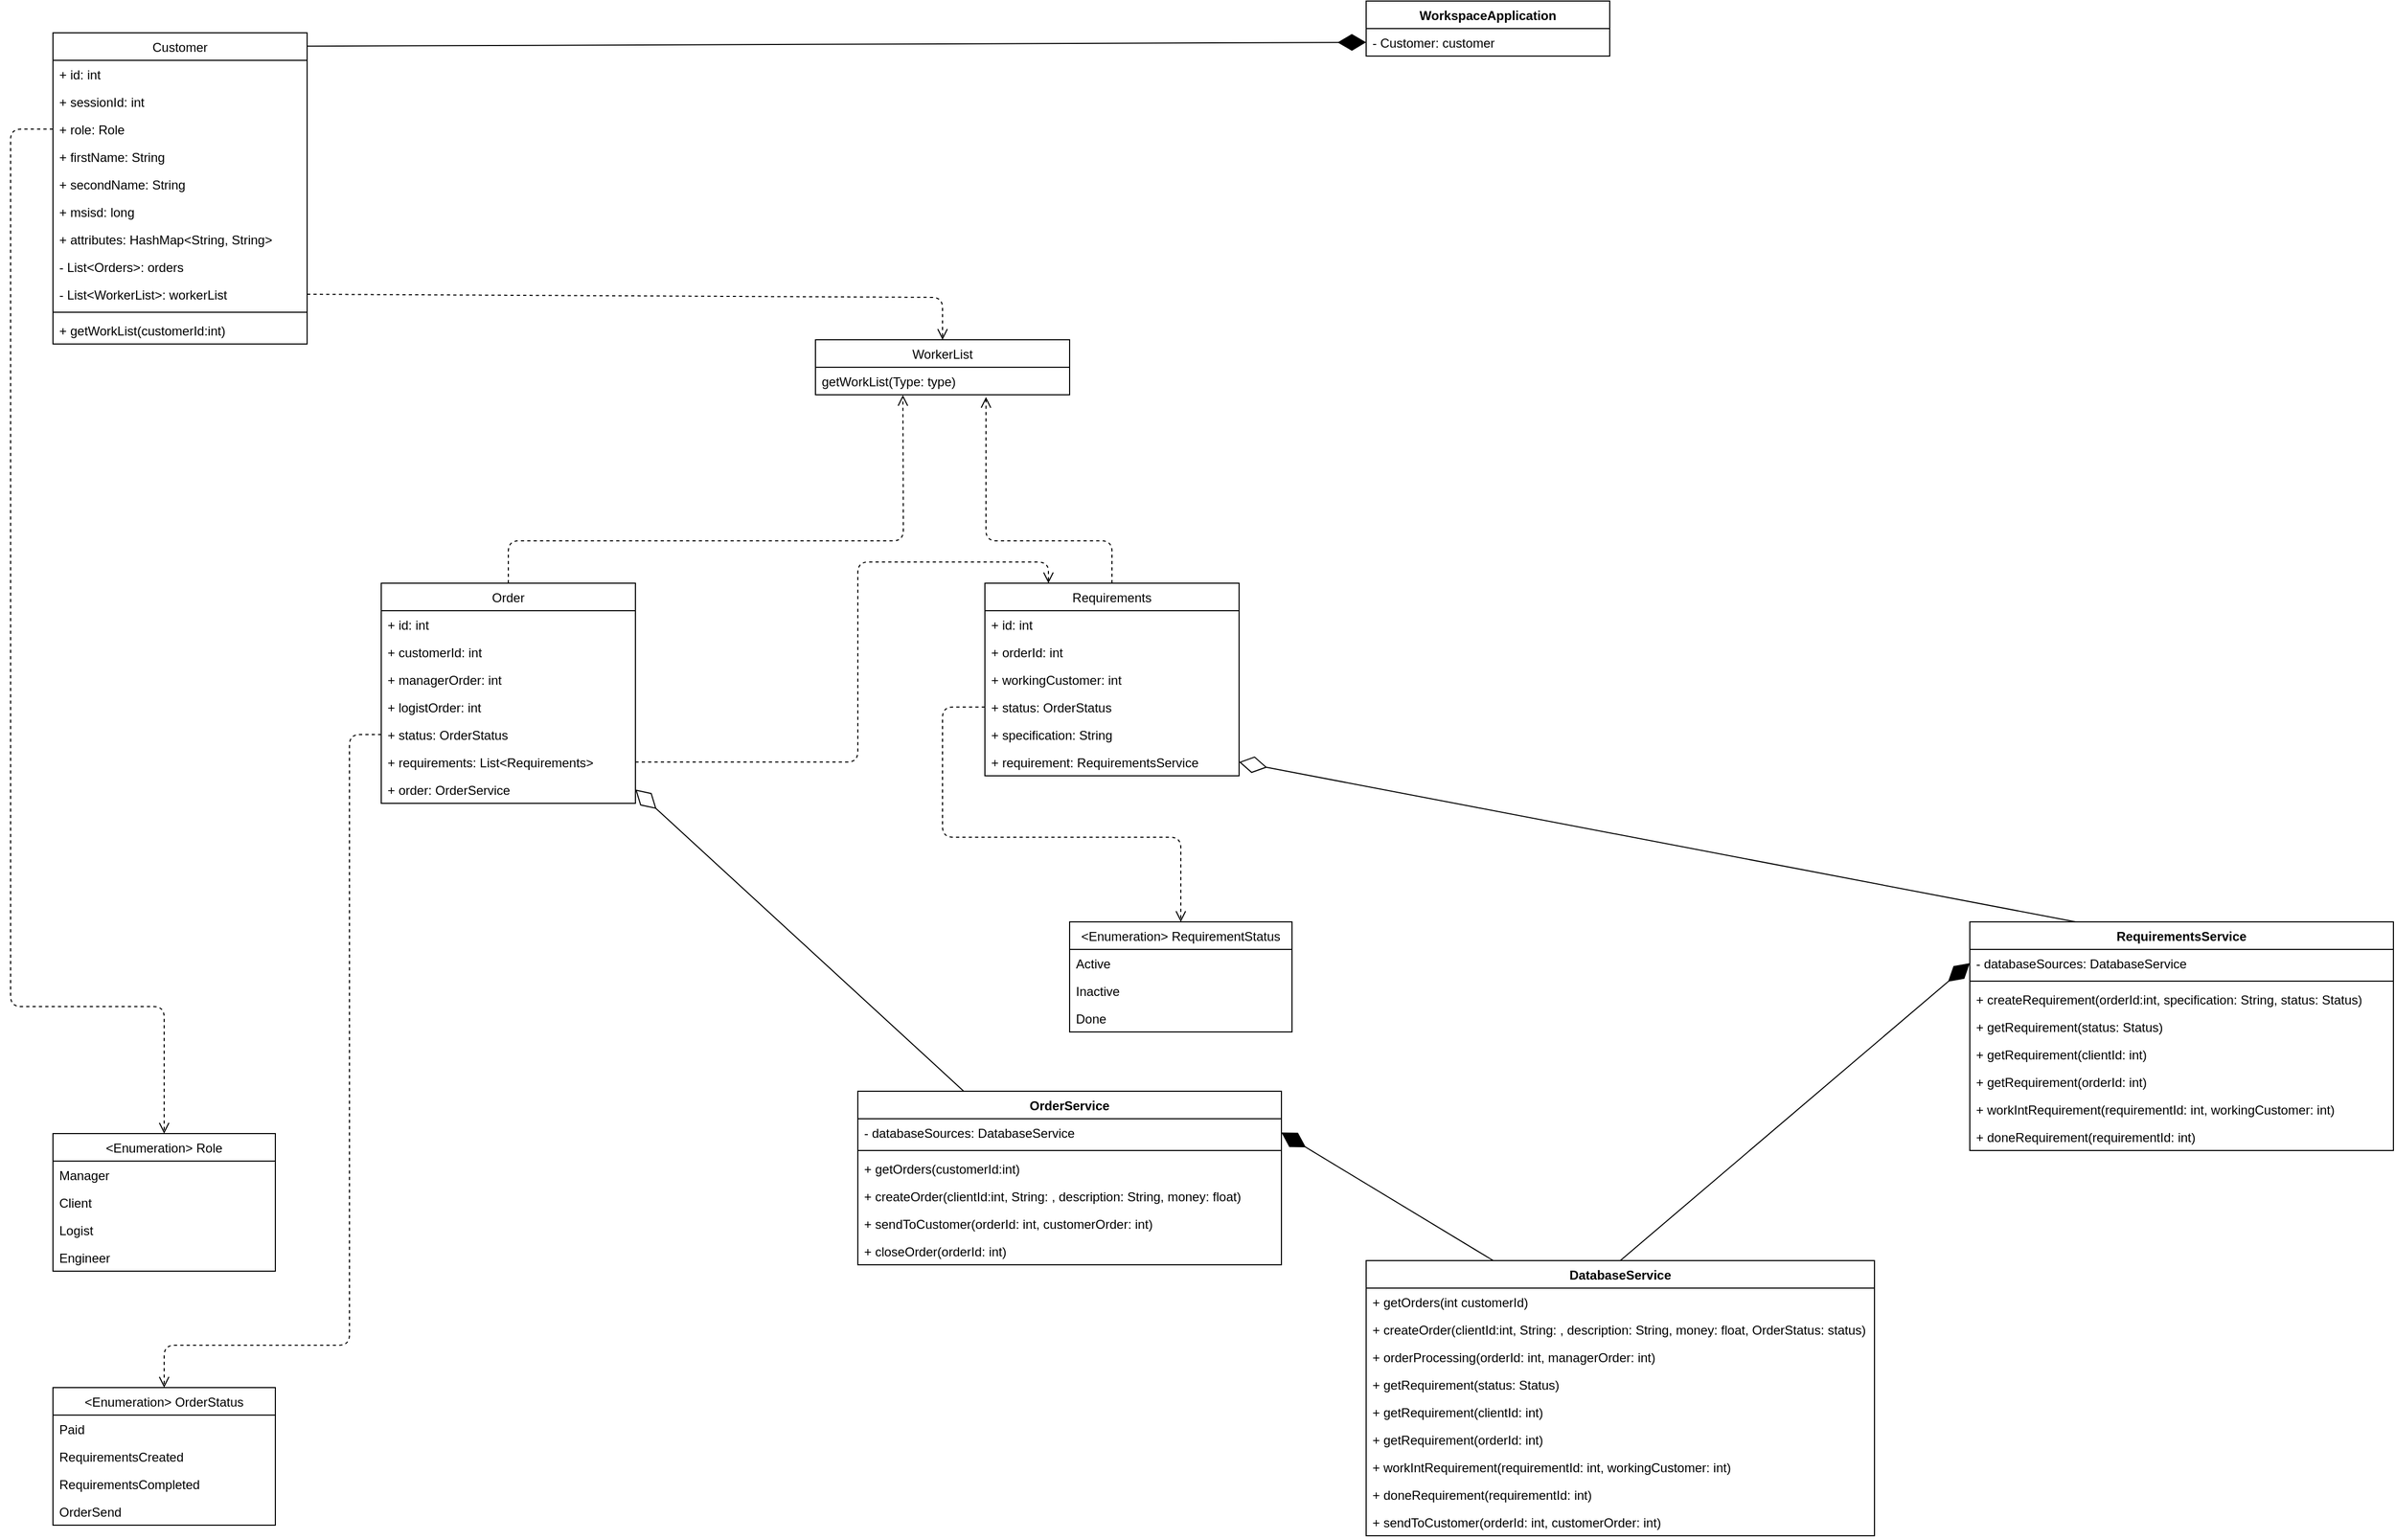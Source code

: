 <mxfile version="14.6.13" type="device"><diagram id="EafP1z1ckfymImBEv599" name="Страница 1"><mxGraphModel dx="2844" dy="1644" grid="1" gridSize="10" guides="1" tooltips="1" connect="1" arrows="1" fold="1" page="1" pageScale="1" pageWidth="2336" pageHeight="1654" math="0" shadow="0"><root><mxCell id="0"/><mxCell id="1" parent="0"/><mxCell id="P5ubz7tzFDaC6jti5Cvz-68" value="OrderService" style="swimlane;fontStyle=1;align=center;verticalAlign=top;childLayout=stackLayout;horizontal=1;startSize=26;horizontalStack=0;resizeParent=1;resizeParentMax=0;resizeLast=0;collapsible=1;marginBottom=0;" parent="1" vertex="1"><mxGeometry x="850" y="1150" width="400" height="164" as="geometry"/></mxCell><mxCell id="aYh3kv7yIz2k3AiXqjgW-58" value="- databaseSources: DatabaseService" style="text;strokeColor=none;fillColor=none;align=left;verticalAlign=top;spacingLeft=4;spacingRight=4;overflow=hidden;rotatable=0;points=[[0,0.5],[1,0.5]];portConstraint=eastwest;" vertex="1" parent="P5ubz7tzFDaC6jti5Cvz-68"><mxGeometry y="26" width="400" height="26" as="geometry"/></mxCell><mxCell id="aYh3kv7yIz2k3AiXqjgW-57" value="" style="line;strokeWidth=1;fillColor=none;align=left;verticalAlign=middle;spacingTop=-1;spacingLeft=3;spacingRight=3;rotatable=0;labelPosition=right;points=[];portConstraint=eastwest;" vertex="1" parent="P5ubz7tzFDaC6jti5Cvz-68"><mxGeometry y="52" width="400" height="8" as="geometry"/></mxCell><mxCell id="P5ubz7tzFDaC6jti5Cvz-71" value="+ getOrders(customerId:int)" style="text;strokeColor=none;fillColor=none;align=left;verticalAlign=top;spacingLeft=4;spacingRight=4;overflow=hidden;rotatable=0;points=[[0,0.5],[1,0.5]];portConstraint=eastwest;" parent="P5ubz7tzFDaC6jti5Cvz-68" vertex="1"><mxGeometry y="60" width="400" height="26" as="geometry"/></mxCell><mxCell id="P5ubz7tzFDaC6jti5Cvz-72" value="+ createOrder(clientId:int, String: , description: String, money: float)" style="text;strokeColor=none;fillColor=none;align=left;verticalAlign=top;spacingLeft=4;spacingRight=4;overflow=hidden;rotatable=0;points=[[0,0.5],[1,0.5]];portConstraint=eastwest;" parent="P5ubz7tzFDaC6jti5Cvz-68" vertex="1"><mxGeometry y="86" width="400" height="26" as="geometry"/></mxCell><mxCell id="aYh3kv7yIz2k3AiXqjgW-148" value="+ sendToCustomer(orderId: int, customerOrder: int)" style="text;strokeColor=none;fillColor=none;align=left;verticalAlign=top;spacingLeft=4;spacingRight=4;overflow=hidden;rotatable=0;points=[[0,0.5],[1,0.5]];portConstraint=eastwest;" vertex="1" parent="P5ubz7tzFDaC6jti5Cvz-68"><mxGeometry y="112" width="400" height="26" as="geometry"/></mxCell><mxCell id="P5ubz7tzFDaC6jti5Cvz-73" value="+ closeOrder(orderId: int)" style="text;strokeColor=none;fillColor=none;align=left;verticalAlign=top;spacingLeft=4;spacingRight=4;overflow=hidden;rotatable=0;points=[[0,0.5],[1,0.5]];portConstraint=eastwest;" parent="P5ubz7tzFDaC6jti5Cvz-68" vertex="1"><mxGeometry y="138" width="400" height="26" as="geometry"/></mxCell><mxCell id="aYh3kv7yIz2k3AiXqjgW-2" value="Customer" style="swimlane;fontStyle=0;childLayout=stackLayout;horizontal=1;startSize=26;fillColor=none;horizontalStack=0;resizeParent=1;resizeParentMax=0;resizeLast=0;collapsible=1;marginBottom=0;" vertex="1" parent="1"><mxGeometry x="90" y="150" width="240" height="294" as="geometry"/></mxCell><mxCell id="aYh3kv7yIz2k3AiXqjgW-3" value="+ id: int" style="text;strokeColor=none;fillColor=none;align=left;verticalAlign=top;spacingLeft=4;spacingRight=4;overflow=hidden;rotatable=0;points=[[0,0.5],[1,0.5]];portConstraint=eastwest;" vertex="1" parent="aYh3kv7yIz2k3AiXqjgW-2"><mxGeometry y="26" width="240" height="26" as="geometry"/></mxCell><mxCell id="aYh3kv7yIz2k3AiXqjgW-100" value="+ sessionId: int" style="text;strokeColor=none;fillColor=none;align=left;verticalAlign=top;spacingLeft=4;spacingRight=4;overflow=hidden;rotatable=0;points=[[0,0.5],[1,0.5]];portConstraint=eastwest;" vertex="1" parent="aYh3kv7yIz2k3AiXqjgW-2"><mxGeometry y="52" width="240" height="26" as="geometry"/></mxCell><mxCell id="aYh3kv7yIz2k3AiXqjgW-10" value="+ role: Role" style="text;strokeColor=none;fillColor=none;align=left;verticalAlign=top;spacingLeft=4;spacingRight=4;overflow=hidden;rotatable=0;points=[[0,0.5],[1,0.5]];portConstraint=eastwest;" vertex="1" parent="aYh3kv7yIz2k3AiXqjgW-2"><mxGeometry y="78" width="240" height="26" as="geometry"/></mxCell><mxCell id="aYh3kv7yIz2k3AiXqjgW-4" value="+ firstName: String" style="text;strokeColor=none;fillColor=none;align=left;verticalAlign=top;spacingLeft=4;spacingRight=4;overflow=hidden;rotatable=0;points=[[0,0.5],[1,0.5]];portConstraint=eastwest;" vertex="1" parent="aYh3kv7yIz2k3AiXqjgW-2"><mxGeometry y="104" width="240" height="26" as="geometry"/></mxCell><mxCell id="aYh3kv7yIz2k3AiXqjgW-8" value="+ secondName: String" style="text;strokeColor=none;fillColor=none;align=left;verticalAlign=top;spacingLeft=4;spacingRight=4;overflow=hidden;rotatable=0;points=[[0,0.5],[1,0.5]];portConstraint=eastwest;" vertex="1" parent="aYh3kv7yIz2k3AiXqjgW-2"><mxGeometry y="130" width="240" height="26" as="geometry"/></mxCell><mxCell id="aYh3kv7yIz2k3AiXqjgW-9" value="+ msisd: long" style="text;strokeColor=none;fillColor=none;align=left;verticalAlign=top;spacingLeft=4;spacingRight=4;overflow=hidden;rotatable=0;points=[[0,0.5],[1,0.5]];portConstraint=eastwest;" vertex="1" parent="aYh3kv7yIz2k3AiXqjgW-2"><mxGeometry y="156" width="240" height="26" as="geometry"/></mxCell><mxCell id="aYh3kv7yIz2k3AiXqjgW-44" value="+ attributes: HashMap&lt;String, String&gt;" style="text;strokeColor=none;fillColor=none;align=left;verticalAlign=top;spacingLeft=4;spacingRight=4;overflow=hidden;rotatable=0;points=[[0,0.5],[1,0.5]];portConstraint=eastwest;" vertex="1" parent="aYh3kv7yIz2k3AiXqjgW-2"><mxGeometry y="182" width="240" height="26" as="geometry"/></mxCell><mxCell id="aYh3kv7yIz2k3AiXqjgW-116" value="- List&lt;Orders&gt;: orders" style="text;strokeColor=none;fillColor=none;align=left;verticalAlign=top;spacingLeft=4;spacingRight=4;overflow=hidden;rotatable=0;points=[[0,0.5],[1,0.5]];portConstraint=eastwest;" vertex="1" parent="aYh3kv7yIz2k3AiXqjgW-2"><mxGeometry y="208" width="240" height="26" as="geometry"/></mxCell><mxCell id="aYh3kv7yIz2k3AiXqjgW-117" value="- List&lt;WorkerList&gt;: workerList" style="text;strokeColor=none;fillColor=none;align=left;verticalAlign=top;spacingLeft=4;spacingRight=4;overflow=hidden;rotatable=0;points=[[0,0.5],[1,0.5]];portConstraint=eastwest;" vertex="1" parent="aYh3kv7yIz2k3AiXqjgW-2"><mxGeometry y="234" width="240" height="26" as="geometry"/></mxCell><mxCell id="aYh3kv7yIz2k3AiXqjgW-118" value="" style="line;strokeWidth=1;fillColor=none;align=left;verticalAlign=middle;spacingTop=-1;spacingLeft=3;spacingRight=3;rotatable=0;labelPosition=right;points=[];portConstraint=eastwest;" vertex="1" parent="aYh3kv7yIz2k3AiXqjgW-2"><mxGeometry y="260" width="240" height="8" as="geometry"/></mxCell><mxCell id="aYh3kv7yIz2k3AiXqjgW-119" value="+ getWorkList(customerId:int)" style="text;strokeColor=none;fillColor=none;align=left;verticalAlign=top;spacingLeft=4;spacingRight=4;overflow=hidden;rotatable=0;points=[[0,0.5],[1,0.5]];portConstraint=eastwest;" vertex="1" parent="aYh3kv7yIz2k3AiXqjgW-2"><mxGeometry y="268" width="240" height="26" as="geometry"/></mxCell><mxCell id="aYh3kv7yIz2k3AiXqjgW-11" value="&lt;Enumeration&gt; Role" style="swimlane;fontStyle=0;childLayout=stackLayout;horizontal=1;startSize=26;fillColor=none;horizontalStack=0;resizeParent=1;resizeParentMax=0;resizeLast=0;collapsible=1;marginBottom=0;" vertex="1" parent="1"><mxGeometry x="90" y="1190" width="210" height="130" as="geometry"/></mxCell><mxCell id="aYh3kv7yIz2k3AiXqjgW-15" value="Manager" style="text;strokeColor=none;fillColor=none;align=left;verticalAlign=top;spacingLeft=4;spacingRight=4;overflow=hidden;rotatable=0;points=[[0,0.5],[1,0.5]];portConstraint=eastwest;" vertex="1" parent="aYh3kv7yIz2k3AiXqjgW-11"><mxGeometry y="26" width="210" height="26" as="geometry"/></mxCell><mxCell id="aYh3kv7yIz2k3AiXqjgW-16" value="Client" style="text;strokeColor=none;fillColor=none;align=left;verticalAlign=top;spacingLeft=4;spacingRight=4;overflow=hidden;rotatable=0;points=[[0,0.5],[1,0.5]];portConstraint=eastwest;" vertex="1" parent="aYh3kv7yIz2k3AiXqjgW-11"><mxGeometry y="52" width="210" height="26" as="geometry"/></mxCell><mxCell id="aYh3kv7yIz2k3AiXqjgW-17" value="Logist" style="text;strokeColor=none;fillColor=none;align=left;verticalAlign=top;spacingLeft=4;spacingRight=4;overflow=hidden;rotatable=0;points=[[0,0.5],[1,0.5]];portConstraint=eastwest;" vertex="1" parent="aYh3kv7yIz2k3AiXqjgW-11"><mxGeometry y="78" width="210" height="26" as="geometry"/></mxCell><mxCell id="aYh3kv7yIz2k3AiXqjgW-18" value="Engineer" style="text;strokeColor=none;fillColor=none;align=left;verticalAlign=top;spacingLeft=4;spacingRight=4;overflow=hidden;rotatable=0;points=[[0,0.5],[1,0.5]];portConstraint=eastwest;" vertex="1" parent="aYh3kv7yIz2k3AiXqjgW-11"><mxGeometry y="104" width="210" height="26" as="geometry"/></mxCell><mxCell id="aYh3kv7yIz2k3AiXqjgW-19" value="" style="html=1;verticalAlign=bottom;endArrow=open;dashed=1;endSize=8;exitX=0;exitY=0.5;exitDx=0;exitDy=0;entryX=0.5;entryY=0;entryDx=0;entryDy=0;" edge="1" parent="1" source="aYh3kv7yIz2k3AiXqjgW-10" target="aYh3kv7yIz2k3AiXqjgW-11"><mxGeometry relative="1" as="geometry"><mxPoint x="700" y="1020" as="sourcePoint"/><mxPoint x="620" y="1020" as="targetPoint"/><Array as="points"><mxPoint x="50" y="241"/><mxPoint x="50" y="1070"/><mxPoint x="195" y="1070"/><mxPoint x="195" y="1110"/></Array></mxGeometry></mxCell><mxCell id="aYh3kv7yIz2k3AiXqjgW-50" value="DatabaseService" style="swimlane;fontStyle=1;align=center;verticalAlign=top;childLayout=stackLayout;horizontal=1;startSize=26;horizontalStack=0;resizeParent=1;resizeParentMax=0;resizeLast=0;collapsible=1;marginBottom=0;" vertex="1" parent="1"><mxGeometry x="1330" y="1310" width="480" height="260" as="geometry"/></mxCell><mxCell id="aYh3kv7yIz2k3AiXqjgW-53" value="+ getOrders(int customerId)" style="text;strokeColor=none;fillColor=none;align=left;verticalAlign=top;spacingLeft=4;spacingRight=4;overflow=hidden;rotatable=0;points=[[0,0.5],[1,0.5]];portConstraint=eastwest;" vertex="1" parent="aYh3kv7yIz2k3AiXqjgW-50"><mxGeometry y="26" width="480" height="26" as="geometry"/></mxCell><mxCell id="aYh3kv7yIz2k3AiXqjgW-60" value="+ createOrder(clientId:int, String: , description: String, money: float, OrderStatus: status)" style="text;strokeColor=none;fillColor=none;align=left;verticalAlign=top;spacingLeft=4;spacingRight=4;overflow=hidden;rotatable=0;points=[[0,0.5],[1,0.5]];portConstraint=eastwest;" vertex="1" parent="aYh3kv7yIz2k3AiXqjgW-50"><mxGeometry y="52" width="480" height="26" as="geometry"/></mxCell><mxCell id="aYh3kv7yIz2k3AiXqjgW-150" value="+ orderProcessing(orderId: int, managerOrder: int)" style="text;strokeColor=none;fillColor=none;align=left;verticalAlign=top;spacingLeft=4;spacingRight=4;overflow=hidden;rotatable=0;points=[[0,0.5],[1,0.5]];portConstraint=eastwest;" vertex="1" parent="aYh3kv7yIz2k3AiXqjgW-50"><mxGeometry y="78" width="480" height="26" as="geometry"/></mxCell><mxCell id="aYh3kv7yIz2k3AiXqjgW-142" value="+ getRequirement(status: Status)" style="text;strokeColor=none;fillColor=none;align=left;verticalAlign=top;spacingLeft=4;spacingRight=4;overflow=hidden;rotatable=0;points=[[0,0.5],[1,0.5]];portConstraint=eastwest;" vertex="1" parent="aYh3kv7yIz2k3AiXqjgW-50"><mxGeometry y="104" width="480" height="26" as="geometry"/></mxCell><mxCell id="aYh3kv7yIz2k3AiXqjgW-143" value="+ getRequirement(clientId: int)" style="text;strokeColor=none;fillColor=none;align=left;verticalAlign=top;spacingLeft=4;spacingRight=4;overflow=hidden;rotatable=0;points=[[0,0.5],[1,0.5]];portConstraint=eastwest;" vertex="1" parent="aYh3kv7yIz2k3AiXqjgW-50"><mxGeometry y="130" width="480" height="26" as="geometry"/></mxCell><mxCell id="aYh3kv7yIz2k3AiXqjgW-144" value="+ getRequirement(orderId: int)" style="text;strokeColor=none;fillColor=none;align=left;verticalAlign=top;spacingLeft=4;spacingRight=4;overflow=hidden;rotatable=0;points=[[0,0.5],[1,0.5]];portConstraint=eastwest;" vertex="1" parent="aYh3kv7yIz2k3AiXqjgW-50"><mxGeometry y="156" width="480" height="26" as="geometry"/></mxCell><mxCell id="aYh3kv7yIz2k3AiXqjgW-147" value="+ workIntRequirement(requirementId: int, workingCustomer: int)" style="text;strokeColor=none;fillColor=none;align=left;verticalAlign=top;spacingLeft=4;spacingRight=4;overflow=hidden;rotatable=0;points=[[0,0.5],[1,0.5]];portConstraint=eastwest;" vertex="1" parent="aYh3kv7yIz2k3AiXqjgW-50"><mxGeometry y="182" width="480" height="26" as="geometry"/></mxCell><mxCell id="aYh3kv7yIz2k3AiXqjgW-145" value="+ doneRequirement(requirementId: int)" style="text;strokeColor=none;fillColor=none;align=left;verticalAlign=top;spacingLeft=4;spacingRight=4;overflow=hidden;rotatable=0;points=[[0,0.5],[1,0.5]];portConstraint=eastwest;" vertex="1" parent="aYh3kv7yIz2k3AiXqjgW-50"><mxGeometry y="208" width="480" height="26" as="geometry"/></mxCell><mxCell id="aYh3kv7yIz2k3AiXqjgW-149" value="+ sendToCustomer(orderId: int, customerOrder: int)" style="text;strokeColor=none;fillColor=none;align=left;verticalAlign=top;spacingLeft=4;spacingRight=4;overflow=hidden;rotatable=0;points=[[0,0.5],[1,0.5]];portConstraint=eastwest;" vertex="1" parent="aYh3kv7yIz2k3AiXqjgW-50"><mxGeometry y="234" width="480" height="26" as="geometry"/></mxCell><mxCell id="aYh3kv7yIz2k3AiXqjgW-59" value="" style="endArrow=diamondThin;endFill=1;endSize=24;html=1;exitX=0.25;exitY=0;exitDx=0;exitDy=0;entryX=1;entryY=0.5;entryDx=0;entryDy=0;" edge="1" parent="1" source="aYh3kv7yIz2k3AiXqjgW-50" target="aYh3kv7yIz2k3AiXqjgW-58"><mxGeometry width="160" relative="1" as="geometry"><mxPoint x="570" y="1588" as="sourcePoint"/><mxPoint x="500" y="1397" as="targetPoint"/></mxGeometry></mxCell><mxCell id="aYh3kv7yIz2k3AiXqjgW-61" value="&lt;Enumeration&gt; OrderStatus" style="swimlane;fontStyle=0;childLayout=stackLayout;horizontal=1;startSize=26;fillColor=none;horizontalStack=0;resizeParent=1;resizeParentMax=0;resizeLast=0;collapsible=1;marginBottom=0;" vertex="1" parent="1"><mxGeometry x="90" y="1430" width="210" height="130" as="geometry"/></mxCell><mxCell id="aYh3kv7yIz2k3AiXqjgW-62" value="Paid" style="text;strokeColor=none;fillColor=none;align=left;verticalAlign=top;spacingLeft=4;spacingRight=4;overflow=hidden;rotatable=0;points=[[0,0.5],[1,0.5]];portConstraint=eastwest;" vertex="1" parent="aYh3kv7yIz2k3AiXqjgW-61"><mxGeometry y="26" width="210" height="26" as="geometry"/></mxCell><mxCell id="aYh3kv7yIz2k3AiXqjgW-63" value="RequirementsCreated" style="text;strokeColor=none;fillColor=none;align=left;verticalAlign=top;spacingLeft=4;spacingRight=4;overflow=hidden;rotatable=0;points=[[0,0.5],[1,0.5]];portConstraint=eastwest;" vertex="1" parent="aYh3kv7yIz2k3AiXqjgW-61"><mxGeometry y="52" width="210" height="26" as="geometry"/></mxCell><mxCell id="aYh3kv7yIz2k3AiXqjgW-64" value="RequirementsСompleted" style="text;strokeColor=none;fillColor=none;align=left;verticalAlign=top;spacingLeft=4;spacingRight=4;overflow=hidden;rotatable=0;points=[[0,0.5],[1,0.5]];portConstraint=eastwest;" vertex="1" parent="aYh3kv7yIz2k3AiXqjgW-61"><mxGeometry y="78" width="210" height="26" as="geometry"/></mxCell><mxCell id="aYh3kv7yIz2k3AiXqjgW-65" value="OrderSend" style="text;strokeColor=none;fillColor=none;align=left;verticalAlign=top;spacingLeft=4;spacingRight=4;overflow=hidden;rotatable=0;points=[[0,0.5],[1,0.5]];portConstraint=eastwest;" vertex="1" parent="aYh3kv7yIz2k3AiXqjgW-61"><mxGeometry y="104" width="210" height="26" as="geometry"/></mxCell><mxCell id="aYh3kv7yIz2k3AiXqjgW-66" value="&lt;Enumeration&gt; RequirementStatus" style="swimlane;fontStyle=0;childLayout=stackLayout;horizontal=1;startSize=26;fillColor=none;horizontalStack=0;resizeParent=1;resizeParentMax=0;resizeLast=0;collapsible=1;marginBottom=0;" vertex="1" parent="1"><mxGeometry x="1050" y="990" width="210" height="104" as="geometry"/></mxCell><mxCell id="aYh3kv7yIz2k3AiXqjgW-67" value="Active" style="text;strokeColor=none;fillColor=none;align=left;verticalAlign=top;spacingLeft=4;spacingRight=4;overflow=hidden;rotatable=0;points=[[0,0.5],[1,0.5]];portConstraint=eastwest;" vertex="1" parent="aYh3kv7yIz2k3AiXqjgW-66"><mxGeometry y="26" width="210" height="26" as="geometry"/></mxCell><mxCell id="aYh3kv7yIz2k3AiXqjgW-68" value="Inactive" style="text;strokeColor=none;fillColor=none;align=left;verticalAlign=top;spacingLeft=4;spacingRight=4;overflow=hidden;rotatable=0;points=[[0,0.5],[1,0.5]];portConstraint=eastwest;" vertex="1" parent="aYh3kv7yIz2k3AiXqjgW-66"><mxGeometry y="52" width="210" height="26" as="geometry"/></mxCell><mxCell id="aYh3kv7yIz2k3AiXqjgW-69" value="Done" style="text;strokeColor=none;fillColor=none;align=left;verticalAlign=top;spacingLeft=4;spacingRight=4;overflow=hidden;rotatable=0;points=[[0,0.5],[1,0.5]];portConstraint=eastwest;" vertex="1" parent="aYh3kv7yIz2k3AiXqjgW-66"><mxGeometry y="78" width="210" height="26" as="geometry"/></mxCell><mxCell id="aYh3kv7yIz2k3AiXqjgW-71" value="Order" style="swimlane;fontStyle=0;childLayout=stackLayout;horizontal=1;startSize=26;fillColor=none;horizontalStack=0;resizeParent=1;resizeParentMax=0;resizeLast=0;collapsible=1;marginBottom=0;" vertex="1" parent="1"><mxGeometry x="400" y="670" width="240" height="208" as="geometry"/></mxCell><mxCell id="aYh3kv7yIz2k3AiXqjgW-72" value="+ id: int" style="text;strokeColor=none;fillColor=none;align=left;verticalAlign=top;spacingLeft=4;spacingRight=4;overflow=hidden;rotatable=0;points=[[0,0.5],[1,0.5]];portConstraint=eastwest;" vertex="1" parent="aYh3kv7yIz2k3AiXqjgW-71"><mxGeometry y="26" width="240" height="26" as="geometry"/></mxCell><mxCell id="aYh3kv7yIz2k3AiXqjgW-73" value="+ customerId: int" style="text;strokeColor=none;fillColor=none;align=left;verticalAlign=top;spacingLeft=4;spacingRight=4;overflow=hidden;rotatable=0;points=[[0,0.5],[1,0.5]];portConstraint=eastwest;" vertex="1" parent="aYh3kv7yIz2k3AiXqjgW-71"><mxGeometry y="52" width="240" height="26" as="geometry"/></mxCell><mxCell id="aYh3kv7yIz2k3AiXqjgW-88" value="+ managerOrder: int" style="text;strokeColor=none;fillColor=none;align=left;verticalAlign=top;spacingLeft=4;spacingRight=4;overflow=hidden;rotatable=0;points=[[0,0.5],[1,0.5]];portConstraint=eastwest;" vertex="1" parent="aYh3kv7yIz2k3AiXqjgW-71"><mxGeometry y="78" width="240" height="26" as="geometry"/></mxCell><mxCell id="aYh3kv7yIz2k3AiXqjgW-89" value="+ logistOrder: int" style="text;strokeColor=none;fillColor=none;align=left;verticalAlign=top;spacingLeft=4;spacingRight=4;overflow=hidden;rotatable=0;points=[[0,0.5],[1,0.5]];portConstraint=eastwest;" vertex="1" parent="aYh3kv7yIz2k3AiXqjgW-71"><mxGeometry y="104" width="240" height="26" as="geometry"/></mxCell><mxCell id="aYh3kv7yIz2k3AiXqjgW-74" value="+ status: OrderStatus" style="text;strokeColor=none;fillColor=none;align=left;verticalAlign=top;spacingLeft=4;spacingRight=4;overflow=hidden;rotatable=0;points=[[0,0.5],[1,0.5]];portConstraint=eastwest;" vertex="1" parent="aYh3kv7yIz2k3AiXqjgW-71"><mxGeometry y="130" width="240" height="26" as="geometry"/></mxCell><mxCell id="aYh3kv7yIz2k3AiXqjgW-90" value="+ requirements: List&lt;Requirements&gt;" style="text;strokeColor=none;fillColor=none;align=left;verticalAlign=top;spacingLeft=4;spacingRight=4;overflow=hidden;rotatable=0;points=[[0,0.5],[1,0.5]];portConstraint=eastwest;" vertex="1" parent="aYh3kv7yIz2k3AiXqjgW-71"><mxGeometry y="156" width="240" height="26" as="geometry"/></mxCell><mxCell id="aYh3kv7yIz2k3AiXqjgW-132" value="+ order: OrderService" style="text;strokeColor=none;fillColor=none;align=left;verticalAlign=top;spacingLeft=4;spacingRight=4;overflow=hidden;rotatable=0;points=[[0,0.5],[1,0.5]];portConstraint=eastwest;" vertex="1" parent="aYh3kv7yIz2k3AiXqjgW-71"><mxGeometry y="182" width="240" height="26" as="geometry"/></mxCell><mxCell id="aYh3kv7yIz2k3AiXqjgW-78" value="" style="html=1;verticalAlign=bottom;endArrow=open;dashed=1;endSize=8;exitX=0;exitY=0.5;exitDx=0;exitDy=0;entryX=0.5;entryY=0;entryDx=0;entryDy=0;" edge="1" parent="1" source="aYh3kv7yIz2k3AiXqjgW-74" target="aYh3kv7yIz2k3AiXqjgW-61"><mxGeometry relative="1" as="geometry"><mxPoint x="100" y="745.0" as="sourcePoint"/><mxPoint x="205" y="1200" as="targetPoint"/><Array as="points"><mxPoint x="370" y="813"/><mxPoint x="370" y="1050"/><mxPoint x="370" y="1390"/><mxPoint x="195" y="1390"/></Array></mxGeometry></mxCell><mxCell id="aYh3kv7yIz2k3AiXqjgW-79" value="Requirements" style="swimlane;fontStyle=0;childLayout=stackLayout;horizontal=1;startSize=26;fillColor=none;horizontalStack=0;resizeParent=1;resizeParentMax=0;resizeLast=0;collapsible=1;marginBottom=0;" vertex="1" parent="1"><mxGeometry x="970" y="670" width="240" height="182" as="geometry"/></mxCell><mxCell id="aYh3kv7yIz2k3AiXqjgW-80" value="+ id: int" style="text;strokeColor=none;fillColor=none;align=left;verticalAlign=top;spacingLeft=4;spacingRight=4;overflow=hidden;rotatable=0;points=[[0,0.5],[1,0.5]];portConstraint=eastwest;" vertex="1" parent="aYh3kv7yIz2k3AiXqjgW-79"><mxGeometry y="26" width="240" height="26" as="geometry"/></mxCell><mxCell id="aYh3kv7yIz2k3AiXqjgW-81" value="+ orderId: int" style="text;strokeColor=none;fillColor=none;align=left;verticalAlign=top;spacingLeft=4;spacingRight=4;overflow=hidden;rotatable=0;points=[[0,0.5],[1,0.5]];portConstraint=eastwest;" vertex="1" parent="aYh3kv7yIz2k3AiXqjgW-79"><mxGeometry y="52" width="240" height="26" as="geometry"/></mxCell><mxCell id="aYh3kv7yIz2k3AiXqjgW-87" value="+ workingCustomer: int" style="text;strokeColor=none;fillColor=none;align=left;verticalAlign=top;spacingLeft=4;spacingRight=4;overflow=hidden;rotatable=0;points=[[0,0.5],[1,0.5]];portConstraint=eastwest;" vertex="1" parent="aYh3kv7yIz2k3AiXqjgW-79"><mxGeometry y="78" width="240" height="26" as="geometry"/></mxCell><mxCell id="aYh3kv7yIz2k3AiXqjgW-82" value="+ status: OrderStatus" style="text;strokeColor=none;fillColor=none;align=left;verticalAlign=top;spacingLeft=4;spacingRight=4;overflow=hidden;rotatable=0;points=[[0,0.5],[1,0.5]];portConstraint=eastwest;" vertex="1" parent="aYh3kv7yIz2k3AiXqjgW-79"><mxGeometry y="104" width="240" height="26" as="geometry"/></mxCell><mxCell id="aYh3kv7yIz2k3AiXqjgW-83" value="+ specification: String" style="text;strokeColor=none;fillColor=none;align=left;verticalAlign=top;spacingLeft=4;spacingRight=4;overflow=hidden;rotatable=0;points=[[0,0.5],[1,0.5]];portConstraint=eastwest;" vertex="1" parent="aYh3kv7yIz2k3AiXqjgW-79"><mxGeometry y="130" width="240" height="26" as="geometry"/></mxCell><mxCell id="aYh3kv7yIz2k3AiXqjgW-135" value="+ requirement: RequirementsService" style="text;strokeColor=none;fillColor=none;align=left;verticalAlign=top;spacingLeft=4;spacingRight=4;overflow=hidden;rotatable=0;points=[[0,0.5],[1,0.5]];portConstraint=eastwest;" vertex="1" parent="aYh3kv7yIz2k3AiXqjgW-79"><mxGeometry y="156" width="240" height="26" as="geometry"/></mxCell><mxCell id="aYh3kv7yIz2k3AiXqjgW-86" value="" style="html=1;verticalAlign=bottom;endArrow=open;dashed=1;endSize=8;exitX=0;exitY=0.5;exitDx=0;exitDy=0;entryX=0.5;entryY=0;entryDx=0;entryDy=0;" edge="1" parent="1" source="aYh3kv7yIz2k3AiXqjgW-82" target="aYh3kv7yIz2k3AiXqjgW-66"><mxGeometry relative="1" as="geometry"><mxPoint x="540" y="771" as="sourcePoint"/><mxPoint x="205" y="1440" as="targetPoint"/><Array as="points"><mxPoint x="930" y="787"/><mxPoint x="930" y="910"/><mxPoint x="1155" y="910"/></Array></mxGeometry></mxCell><mxCell id="aYh3kv7yIz2k3AiXqjgW-92" value="WorkspaceApplication" style="swimlane;fontStyle=1;align=center;verticalAlign=top;childLayout=stackLayout;horizontal=1;startSize=26;horizontalStack=0;resizeParent=1;resizeParentMax=0;resizeLast=0;collapsible=1;marginBottom=0;" vertex="1" parent="1"><mxGeometry x="1330" y="120" width="230" height="52" as="geometry"/></mxCell><mxCell id="aYh3kv7yIz2k3AiXqjgW-93" value="- Customer: customer" style="text;strokeColor=none;fillColor=none;align=left;verticalAlign=top;spacingLeft=4;spacingRight=4;overflow=hidden;rotatable=0;points=[[0,0.5],[1,0.5]];portConstraint=eastwest;" vertex="1" parent="aYh3kv7yIz2k3AiXqjgW-92"><mxGeometry y="26" width="230" height="26" as="geometry"/></mxCell><mxCell id="aYh3kv7yIz2k3AiXqjgW-103" value="" style="endArrow=diamondThin;endFill=1;endSize=24;html=1;exitX=1.001;exitY=0.043;exitDx=0;exitDy=0;entryX=0;entryY=0.5;entryDx=0;entryDy=0;exitPerimeter=0;" edge="1" parent="1" source="aYh3kv7yIz2k3AiXqjgW-2" target="aYh3kv7yIz2k3AiXqjgW-93"><mxGeometry width="160" relative="1" as="geometry"><mxPoint x="820" y="591" as="sourcePoint"/><mxPoint x="1340" y="310" as="targetPoint"/></mxGeometry></mxCell><mxCell id="aYh3kv7yIz2k3AiXqjgW-108" value="" style="endArrow=diamondThin;endFill=0;endSize=24;html=1;exitX=0.25;exitY=0;exitDx=0;exitDy=0;entryX=1;entryY=0.5;entryDx=0;entryDy=0;" edge="1" parent="1" source="P5ubz7tzFDaC6jti5Cvz-68" target="aYh3kv7yIz2k3AiXqjgW-132"><mxGeometry width="160" relative="1" as="geometry"><mxPoint x="1830" y="976.0" as="sourcePoint"/><mxPoint x="1530" y="860" as="targetPoint"/></mxGeometry></mxCell><mxCell id="aYh3kv7yIz2k3AiXqjgW-110" value="RequirementsService" style="swimlane;fontStyle=1;align=center;verticalAlign=top;childLayout=stackLayout;horizontal=1;startSize=26;horizontalStack=0;resizeParent=1;resizeParentMax=0;resizeLast=0;collapsible=1;marginBottom=0;" vertex="1" parent="1"><mxGeometry x="1900" y="990" width="400" height="216" as="geometry"/></mxCell><mxCell id="aYh3kv7yIz2k3AiXqjgW-111" value="- databaseSources: DatabaseService" style="text;strokeColor=none;fillColor=none;align=left;verticalAlign=top;spacingLeft=4;spacingRight=4;overflow=hidden;rotatable=0;points=[[0,0.5],[1,0.5]];portConstraint=eastwest;" vertex="1" parent="aYh3kv7yIz2k3AiXqjgW-110"><mxGeometry y="26" width="400" height="26" as="geometry"/></mxCell><mxCell id="aYh3kv7yIz2k3AiXqjgW-112" value="" style="line;strokeWidth=1;fillColor=none;align=left;verticalAlign=middle;spacingTop=-1;spacingLeft=3;spacingRight=3;rotatable=0;labelPosition=right;points=[];portConstraint=eastwest;" vertex="1" parent="aYh3kv7yIz2k3AiXqjgW-110"><mxGeometry y="52" width="400" height="8" as="geometry"/></mxCell><mxCell id="aYh3kv7yIz2k3AiXqjgW-114" value="+ createRequirement(orderId:int, specification: String, status: Status)" style="text;strokeColor=none;fillColor=none;align=left;verticalAlign=top;spacingLeft=4;spacingRight=4;overflow=hidden;rotatable=0;points=[[0,0.5],[1,0.5]];portConstraint=eastwest;" vertex="1" parent="aYh3kv7yIz2k3AiXqjgW-110"><mxGeometry y="60" width="400" height="26" as="geometry"/></mxCell><mxCell id="aYh3kv7yIz2k3AiXqjgW-113" value="+ getRequirement(status: Status)" style="text;strokeColor=none;fillColor=none;align=left;verticalAlign=top;spacingLeft=4;spacingRight=4;overflow=hidden;rotatable=0;points=[[0,0.5],[1,0.5]];portConstraint=eastwest;" vertex="1" parent="aYh3kv7yIz2k3AiXqjgW-110"><mxGeometry y="86" width="400" height="26" as="geometry"/></mxCell><mxCell id="aYh3kv7yIz2k3AiXqjgW-140" value="+ getRequirement(clientId: int)" style="text;strokeColor=none;fillColor=none;align=left;verticalAlign=top;spacingLeft=4;spacingRight=4;overflow=hidden;rotatable=0;points=[[0,0.5],[1,0.5]];portConstraint=eastwest;" vertex="1" parent="aYh3kv7yIz2k3AiXqjgW-110"><mxGeometry y="112" width="400" height="26" as="geometry"/></mxCell><mxCell id="aYh3kv7yIz2k3AiXqjgW-141" value="+ getRequirement(orderId: int)" style="text;strokeColor=none;fillColor=none;align=left;verticalAlign=top;spacingLeft=4;spacingRight=4;overflow=hidden;rotatable=0;points=[[0,0.5],[1,0.5]];portConstraint=eastwest;" vertex="1" parent="aYh3kv7yIz2k3AiXqjgW-110"><mxGeometry y="138" width="400" height="26" as="geometry"/></mxCell><mxCell id="aYh3kv7yIz2k3AiXqjgW-146" value="+ workIntRequirement(requirementId: int, workingCustomer: int)" style="text;strokeColor=none;fillColor=none;align=left;verticalAlign=top;spacingLeft=4;spacingRight=4;overflow=hidden;rotatable=0;points=[[0,0.5],[1,0.5]];portConstraint=eastwest;" vertex="1" parent="aYh3kv7yIz2k3AiXqjgW-110"><mxGeometry y="164" width="400" height="26" as="geometry"/></mxCell><mxCell id="aYh3kv7yIz2k3AiXqjgW-115" value="+ doneRequirement(requirementId: int)" style="text;strokeColor=none;fillColor=none;align=left;verticalAlign=top;spacingLeft=4;spacingRight=4;overflow=hidden;rotatable=0;points=[[0,0.5],[1,0.5]];portConstraint=eastwest;" vertex="1" parent="aYh3kv7yIz2k3AiXqjgW-110"><mxGeometry y="190" width="400" height="26" as="geometry"/></mxCell><mxCell id="aYh3kv7yIz2k3AiXqjgW-127" value="" style="html=1;verticalAlign=bottom;endArrow=open;dashed=1;endSize=8;exitX=1;exitY=0.5;exitDx=0;exitDy=0;entryX=0.5;entryY=0;entryDx=0;entryDy=0;" edge="1" parent="1" source="aYh3kv7yIz2k3AiXqjgW-117" target="aYh3kv7yIz2k3AiXqjgW-120"><mxGeometry relative="1" as="geometry"><mxPoint x="980.0" y="797" as="sourcePoint"/><mxPoint x="565" y="1440" as="targetPoint"/><Array as="points"><mxPoint x="930" y="400"/><mxPoint x="930" y="420"/></Array></mxGeometry></mxCell><mxCell id="aYh3kv7yIz2k3AiXqjgW-129" value="" style="html=1;verticalAlign=bottom;endArrow=open;dashed=1;endSize=8;exitX=0.5;exitY=0;exitDx=0;exitDy=0;entryX=0.344;entryY=1.01;entryDx=0;entryDy=0;entryPerimeter=0;" edge="1" parent="1" source="aYh3kv7yIz2k3AiXqjgW-71" target="aYh3kv7yIz2k3AiXqjgW-125"><mxGeometry relative="1" as="geometry"><mxPoint x="340" y="647.0" as="sourcePoint"/><mxPoint x="850" y="550" as="targetPoint"/><Array as="points"><mxPoint x="520" y="630"/><mxPoint x="800" y="630"/><mxPoint x="893" y="630"/></Array></mxGeometry></mxCell><mxCell id="aYh3kv7yIz2k3AiXqjgW-120" value="WorkerList" style="swimlane;fontStyle=0;childLayout=stackLayout;horizontal=1;startSize=26;fillColor=none;horizontalStack=0;resizeParent=1;resizeParentMax=0;resizeLast=0;collapsible=1;marginBottom=0;" vertex="1" parent="1"><mxGeometry x="810" y="440" width="240" height="52" as="geometry"/></mxCell><mxCell id="aYh3kv7yIz2k3AiXqjgW-125" value="getWorkList(Type: type)" style="text;strokeColor=none;fillColor=none;align=left;verticalAlign=top;spacingLeft=4;spacingRight=4;overflow=hidden;rotatable=0;points=[[0,0.5],[1,0.5]];portConstraint=eastwest;" vertex="1" parent="aYh3kv7yIz2k3AiXqjgW-120"><mxGeometry y="26" width="240" height="26" as="geometry"/></mxCell><mxCell id="aYh3kv7yIz2k3AiXqjgW-130" value="" style="html=1;verticalAlign=bottom;endArrow=open;dashed=1;endSize=8;exitX=0.5;exitY=0;exitDx=0;exitDy=0;entryX=0.671;entryY=1.081;entryDx=0;entryDy=0;entryPerimeter=0;" edge="1" parent="1" source="aYh3kv7yIz2k3AiXqjgW-79" target="aYh3kv7yIz2k3AiXqjgW-125"><mxGeometry relative="1" as="geometry"><mxPoint x="660" y="680" as="sourcePoint"/><mxPoint x="902.56" y="544.26" as="targetPoint"/><Array as="points"><mxPoint x="1090" y="630"/><mxPoint x="971" y="630"/></Array></mxGeometry></mxCell><mxCell id="aYh3kv7yIz2k3AiXqjgW-131" value="" style="html=1;verticalAlign=bottom;endArrow=open;dashed=1;endSize=8;entryX=0.25;entryY=0;entryDx=0;entryDy=0;exitX=1;exitY=0.5;exitDx=0;exitDy=0;" edge="1" parent="1" source="aYh3kv7yIz2k3AiXqjgW-90" target="aYh3kv7yIz2k3AiXqjgW-79"><mxGeometry relative="1" as="geometry"><mxPoint x="860" y="740" as="sourcePoint"/><mxPoint x="770" y="840" as="targetPoint"/><Array as="points"><mxPoint x="850" y="839"/><mxPoint x="850" y="650"/><mxPoint x="1030" y="650"/></Array></mxGeometry></mxCell><mxCell id="aYh3kv7yIz2k3AiXqjgW-133" value="" style="endArrow=diamondThin;endFill=1;endSize=24;html=1;exitX=0.5;exitY=0;exitDx=0;exitDy=0;entryX=0;entryY=0.5;entryDx=0;entryDy=0;" edge="1" parent="1" source="aYh3kv7yIz2k3AiXqjgW-50" target="aYh3kv7yIz2k3AiXqjgW-111"><mxGeometry width="160" relative="1" as="geometry"><mxPoint x="1580.0" y="1320" as="sourcePoint"/><mxPoint x="1260.0" y="1199" as="targetPoint"/></mxGeometry></mxCell><mxCell id="aYh3kv7yIz2k3AiXqjgW-134" value="" style="endArrow=diamondThin;endFill=0;endSize=24;html=1;exitX=0.25;exitY=0;exitDx=0;exitDy=0;entryX=1;entryY=0.5;entryDx=0;entryDy=0;" edge="1" parent="1" source="aYh3kv7yIz2k3AiXqjgW-110" target="aYh3kv7yIz2k3AiXqjgW-135"><mxGeometry width="160" relative="1" as="geometry"><mxPoint x="1470.0" y="1121.5" as="sourcePoint"/><mxPoint x="1290.0" y="836.5" as="targetPoint"/></mxGeometry></mxCell></root></mxGraphModel></diagram></mxfile>